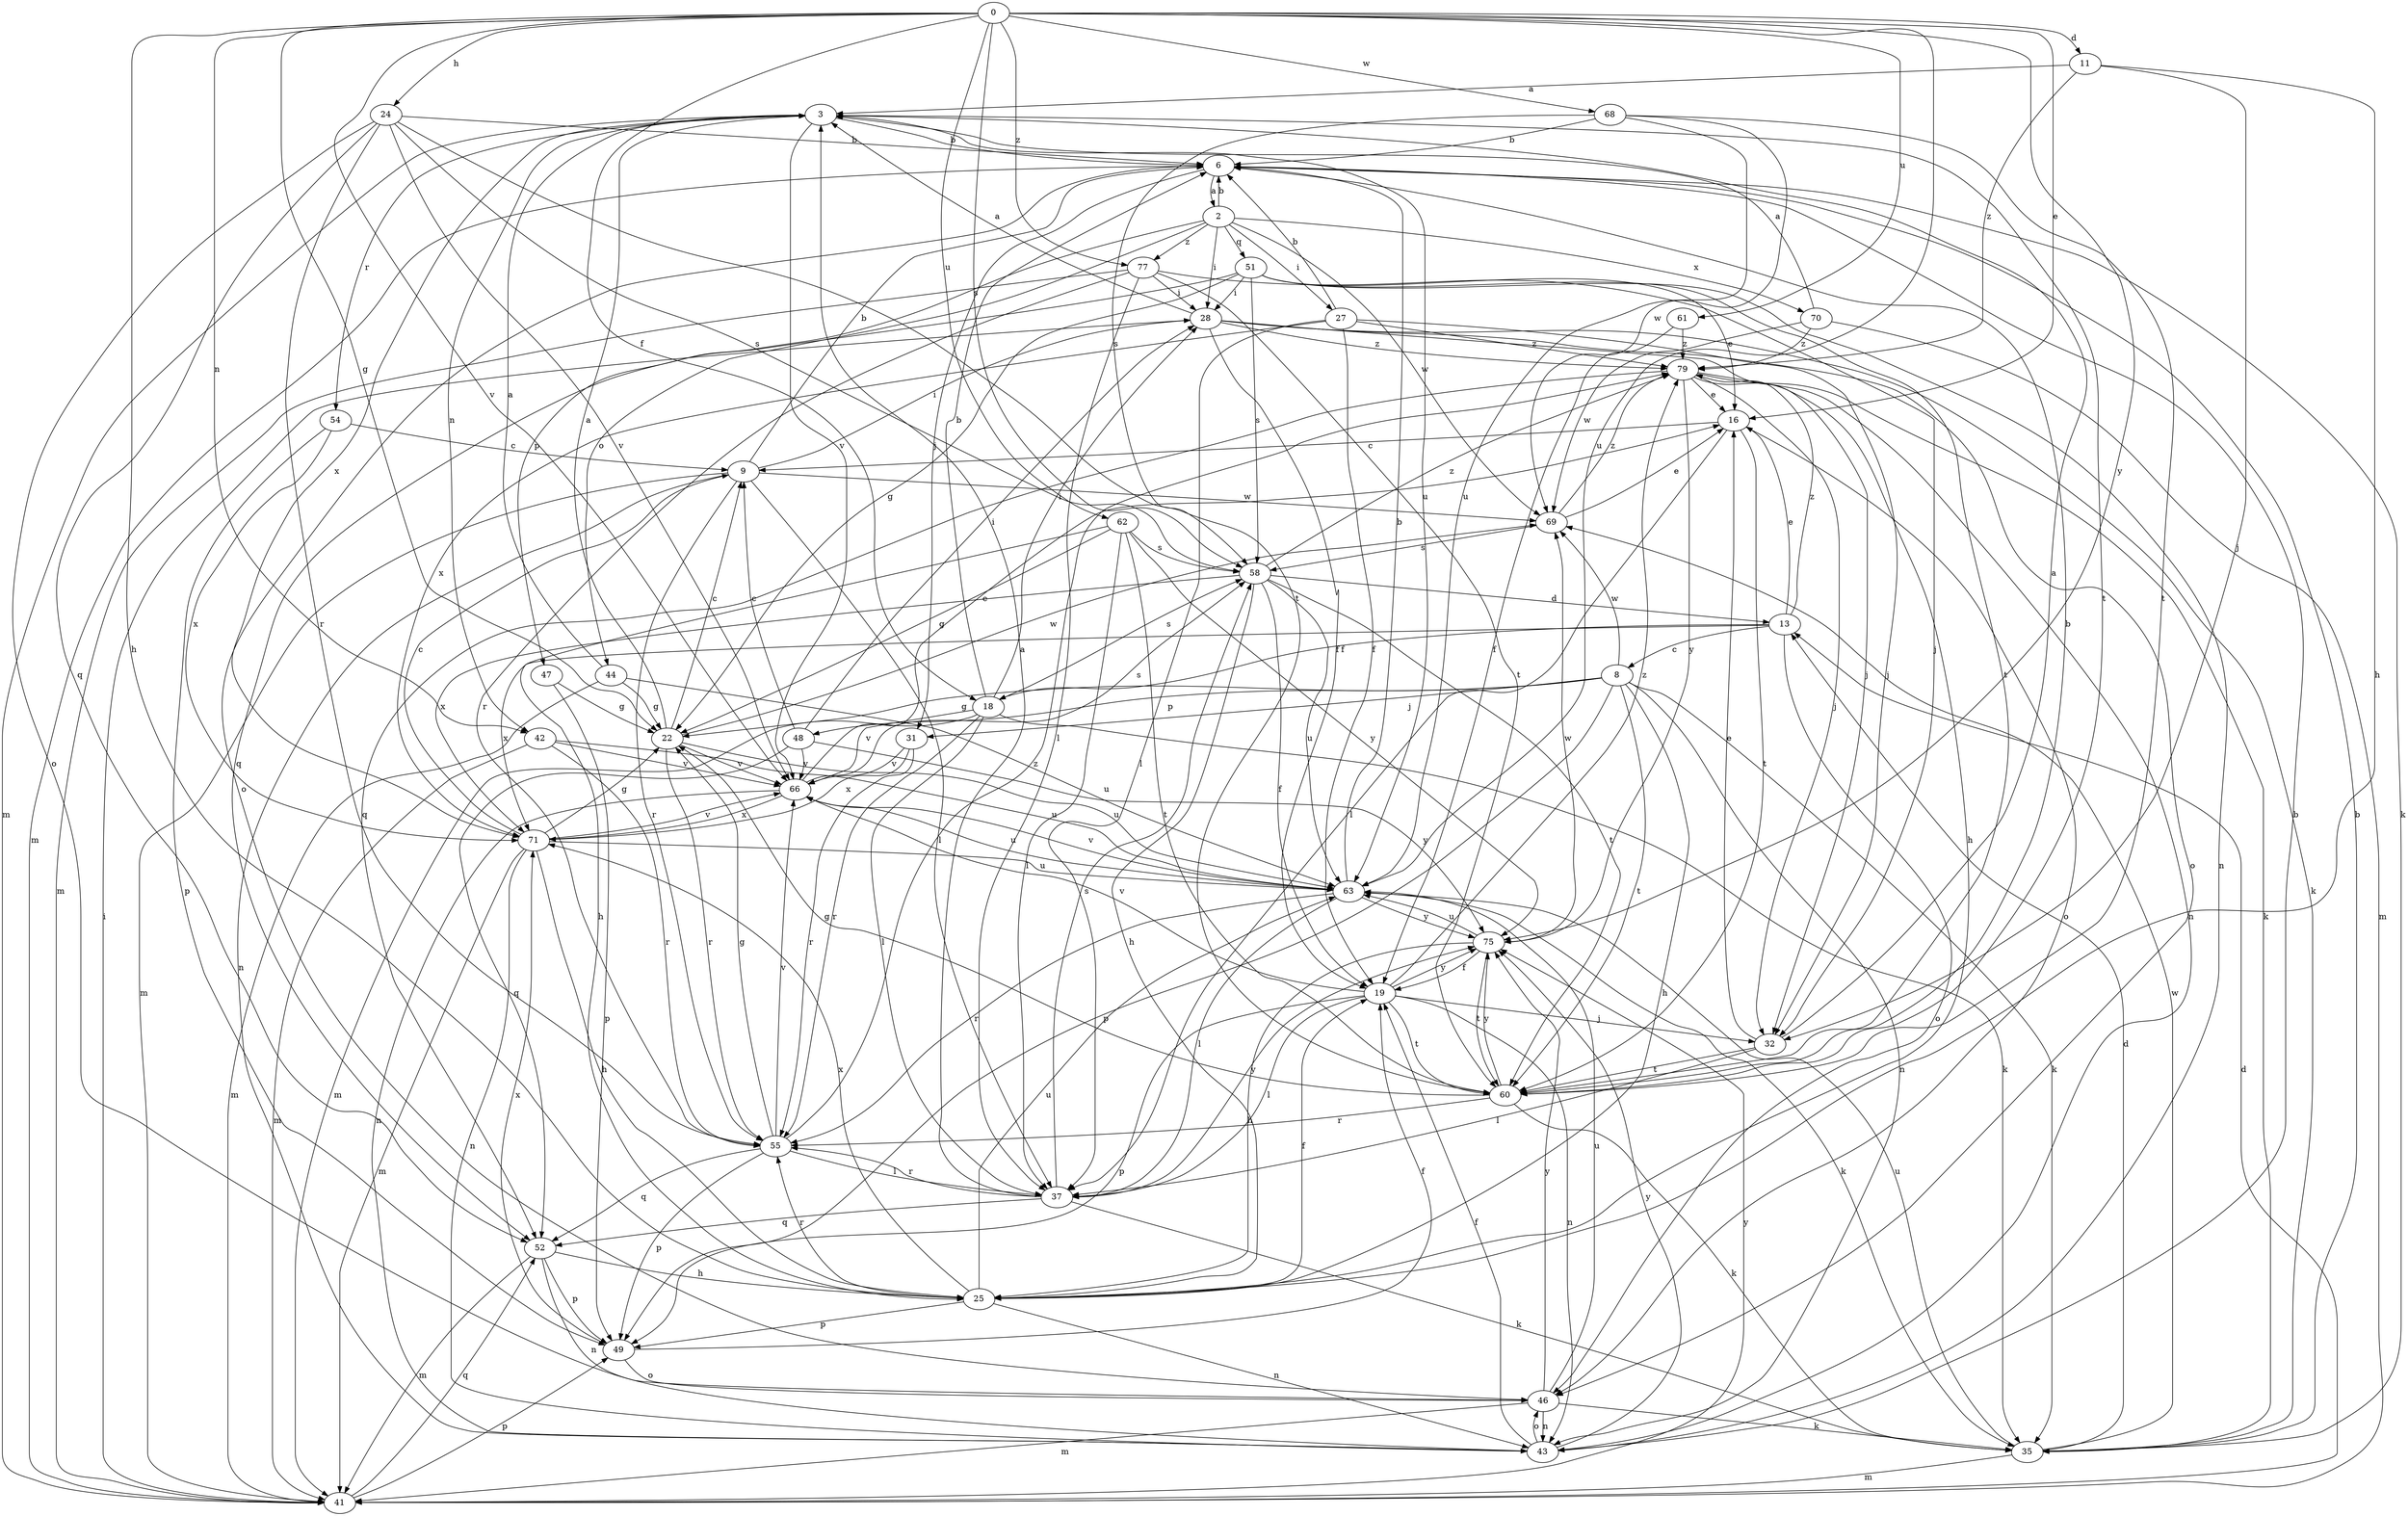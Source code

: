 strict digraph  {
0;
2;
3;
6;
8;
9;
11;
13;
16;
18;
19;
22;
24;
25;
27;
28;
31;
32;
35;
37;
41;
42;
43;
44;
46;
47;
48;
49;
51;
52;
54;
55;
58;
60;
61;
62;
63;
66;
68;
69;
70;
71;
75;
77;
79;
0 -> 11  [label=d];
0 -> 16  [label=e];
0 -> 18  [label=f];
0 -> 22  [label=g];
0 -> 24  [label=h];
0 -> 25  [label=h];
0 -> 42  [label=n];
0 -> 58  [label=s];
0 -> 61  [label=u];
0 -> 62  [label=u];
0 -> 63  [label=u];
0 -> 66  [label=v];
0 -> 68  [label=w];
0 -> 75  [label=y];
0 -> 77  [label=z];
2 -> 6  [label=b];
2 -> 27  [label=i];
2 -> 28  [label=i];
2 -> 44  [label=o];
2 -> 47  [label=p];
2 -> 51  [label=q];
2 -> 69  [label=w];
2 -> 70  [label=x];
2 -> 77  [label=z];
3 -> 6  [label=b];
3 -> 41  [label=m];
3 -> 42  [label=n];
3 -> 54  [label=r];
3 -> 60  [label=t];
3 -> 63  [label=u];
3 -> 66  [label=v];
3 -> 71  [label=x];
6 -> 2  [label=a];
6 -> 31  [label=j];
6 -> 35  [label=k];
6 -> 41  [label=m];
6 -> 46  [label=o];
8 -> 22  [label=g];
8 -> 25  [label=h];
8 -> 31  [label=j];
8 -> 35  [label=k];
8 -> 43  [label=n];
8 -> 48  [label=p];
8 -> 49  [label=p];
8 -> 60  [label=t];
8 -> 69  [label=w];
9 -> 6  [label=b];
9 -> 28  [label=i];
9 -> 37  [label=l];
9 -> 41  [label=m];
9 -> 43  [label=n];
9 -> 55  [label=r];
9 -> 69  [label=w];
11 -> 3  [label=a];
11 -> 25  [label=h];
11 -> 32  [label=j];
11 -> 79  [label=z];
13 -> 8  [label=c];
13 -> 16  [label=e];
13 -> 18  [label=f];
13 -> 46  [label=o];
13 -> 71  [label=x];
13 -> 79  [label=z];
16 -> 9  [label=c];
16 -> 37  [label=l];
16 -> 46  [label=o];
16 -> 60  [label=t];
18 -> 6  [label=b];
18 -> 28  [label=i];
18 -> 35  [label=k];
18 -> 37  [label=l];
18 -> 41  [label=m];
18 -> 55  [label=r];
18 -> 58  [label=s];
18 -> 66  [label=v];
19 -> 32  [label=j];
19 -> 37  [label=l];
19 -> 43  [label=n];
19 -> 49  [label=p];
19 -> 60  [label=t];
19 -> 66  [label=v];
19 -> 75  [label=y];
19 -> 79  [label=z];
22 -> 3  [label=a];
22 -> 9  [label=c];
22 -> 55  [label=r];
22 -> 63  [label=u];
22 -> 66  [label=v];
22 -> 69  [label=w];
24 -> 6  [label=b];
24 -> 46  [label=o];
24 -> 52  [label=q];
24 -> 55  [label=r];
24 -> 58  [label=s];
24 -> 60  [label=t];
24 -> 66  [label=v];
25 -> 19  [label=f];
25 -> 43  [label=n];
25 -> 49  [label=p];
25 -> 55  [label=r];
25 -> 63  [label=u];
25 -> 71  [label=x];
27 -> 6  [label=b];
27 -> 19  [label=f];
27 -> 32  [label=j];
27 -> 37  [label=l];
27 -> 71  [label=x];
27 -> 79  [label=z];
28 -> 3  [label=a];
28 -> 19  [label=f];
28 -> 32  [label=j];
28 -> 35  [label=k];
28 -> 46  [label=o];
28 -> 79  [label=z];
31 -> 55  [label=r];
31 -> 66  [label=v];
31 -> 71  [label=x];
32 -> 3  [label=a];
32 -> 16  [label=e];
32 -> 37  [label=l];
32 -> 60  [label=t];
35 -> 6  [label=b];
35 -> 13  [label=d];
35 -> 41  [label=m];
35 -> 63  [label=u];
35 -> 69  [label=w];
37 -> 3  [label=a];
37 -> 35  [label=k];
37 -> 52  [label=q];
37 -> 55  [label=r];
37 -> 58  [label=s];
37 -> 75  [label=y];
41 -> 13  [label=d];
41 -> 28  [label=i];
41 -> 49  [label=p];
41 -> 52  [label=q];
41 -> 75  [label=y];
42 -> 41  [label=m];
42 -> 55  [label=r];
42 -> 63  [label=u];
42 -> 66  [label=v];
43 -> 6  [label=b];
43 -> 19  [label=f];
43 -> 46  [label=o];
43 -> 75  [label=y];
44 -> 3  [label=a];
44 -> 22  [label=g];
44 -> 41  [label=m];
44 -> 63  [label=u];
46 -> 35  [label=k];
46 -> 41  [label=m];
46 -> 43  [label=n];
46 -> 63  [label=u];
46 -> 75  [label=y];
47 -> 22  [label=g];
47 -> 49  [label=p];
48 -> 9  [label=c];
48 -> 28  [label=i];
48 -> 52  [label=q];
48 -> 66  [label=v];
48 -> 75  [label=y];
49 -> 19  [label=f];
49 -> 46  [label=o];
49 -> 71  [label=x];
51 -> 16  [label=e];
51 -> 22  [label=g];
51 -> 28  [label=i];
51 -> 43  [label=n];
51 -> 52  [label=q];
51 -> 58  [label=s];
51 -> 60  [label=t];
52 -> 25  [label=h];
52 -> 41  [label=m];
52 -> 43  [label=n];
52 -> 49  [label=p];
54 -> 9  [label=c];
54 -> 49  [label=p];
54 -> 71  [label=x];
55 -> 22  [label=g];
55 -> 37  [label=l];
55 -> 49  [label=p];
55 -> 52  [label=q];
55 -> 66  [label=v];
55 -> 79  [label=z];
58 -> 13  [label=d];
58 -> 19  [label=f];
58 -> 25  [label=h];
58 -> 60  [label=t];
58 -> 63  [label=u];
58 -> 71  [label=x];
58 -> 79  [label=z];
60 -> 6  [label=b];
60 -> 22  [label=g];
60 -> 35  [label=k];
60 -> 55  [label=r];
60 -> 75  [label=y];
61 -> 19  [label=f];
61 -> 79  [label=z];
62 -> 22  [label=g];
62 -> 25  [label=h];
62 -> 37  [label=l];
62 -> 58  [label=s];
62 -> 60  [label=t];
62 -> 75  [label=y];
63 -> 6  [label=b];
63 -> 35  [label=k];
63 -> 37  [label=l];
63 -> 55  [label=r];
63 -> 66  [label=v];
63 -> 75  [label=y];
66 -> 16  [label=e];
66 -> 43  [label=n];
66 -> 58  [label=s];
66 -> 63  [label=u];
66 -> 71  [label=x];
68 -> 6  [label=b];
68 -> 58  [label=s];
68 -> 60  [label=t];
68 -> 63  [label=u];
68 -> 69  [label=w];
69 -> 16  [label=e];
69 -> 58  [label=s];
69 -> 79  [label=z];
70 -> 3  [label=a];
70 -> 41  [label=m];
70 -> 69  [label=w];
70 -> 79  [label=z];
71 -> 9  [label=c];
71 -> 22  [label=g];
71 -> 25  [label=h];
71 -> 41  [label=m];
71 -> 43  [label=n];
71 -> 63  [label=u];
71 -> 66  [label=v];
75 -> 19  [label=f];
75 -> 25  [label=h];
75 -> 60  [label=t];
75 -> 63  [label=u];
75 -> 69  [label=w];
77 -> 28  [label=i];
77 -> 32  [label=j];
77 -> 37  [label=l];
77 -> 41  [label=m];
77 -> 55  [label=r];
77 -> 60  [label=t];
79 -> 16  [label=e];
79 -> 25  [label=h];
79 -> 32  [label=j];
79 -> 35  [label=k];
79 -> 43  [label=n];
79 -> 52  [label=q];
79 -> 75  [label=y];
}
